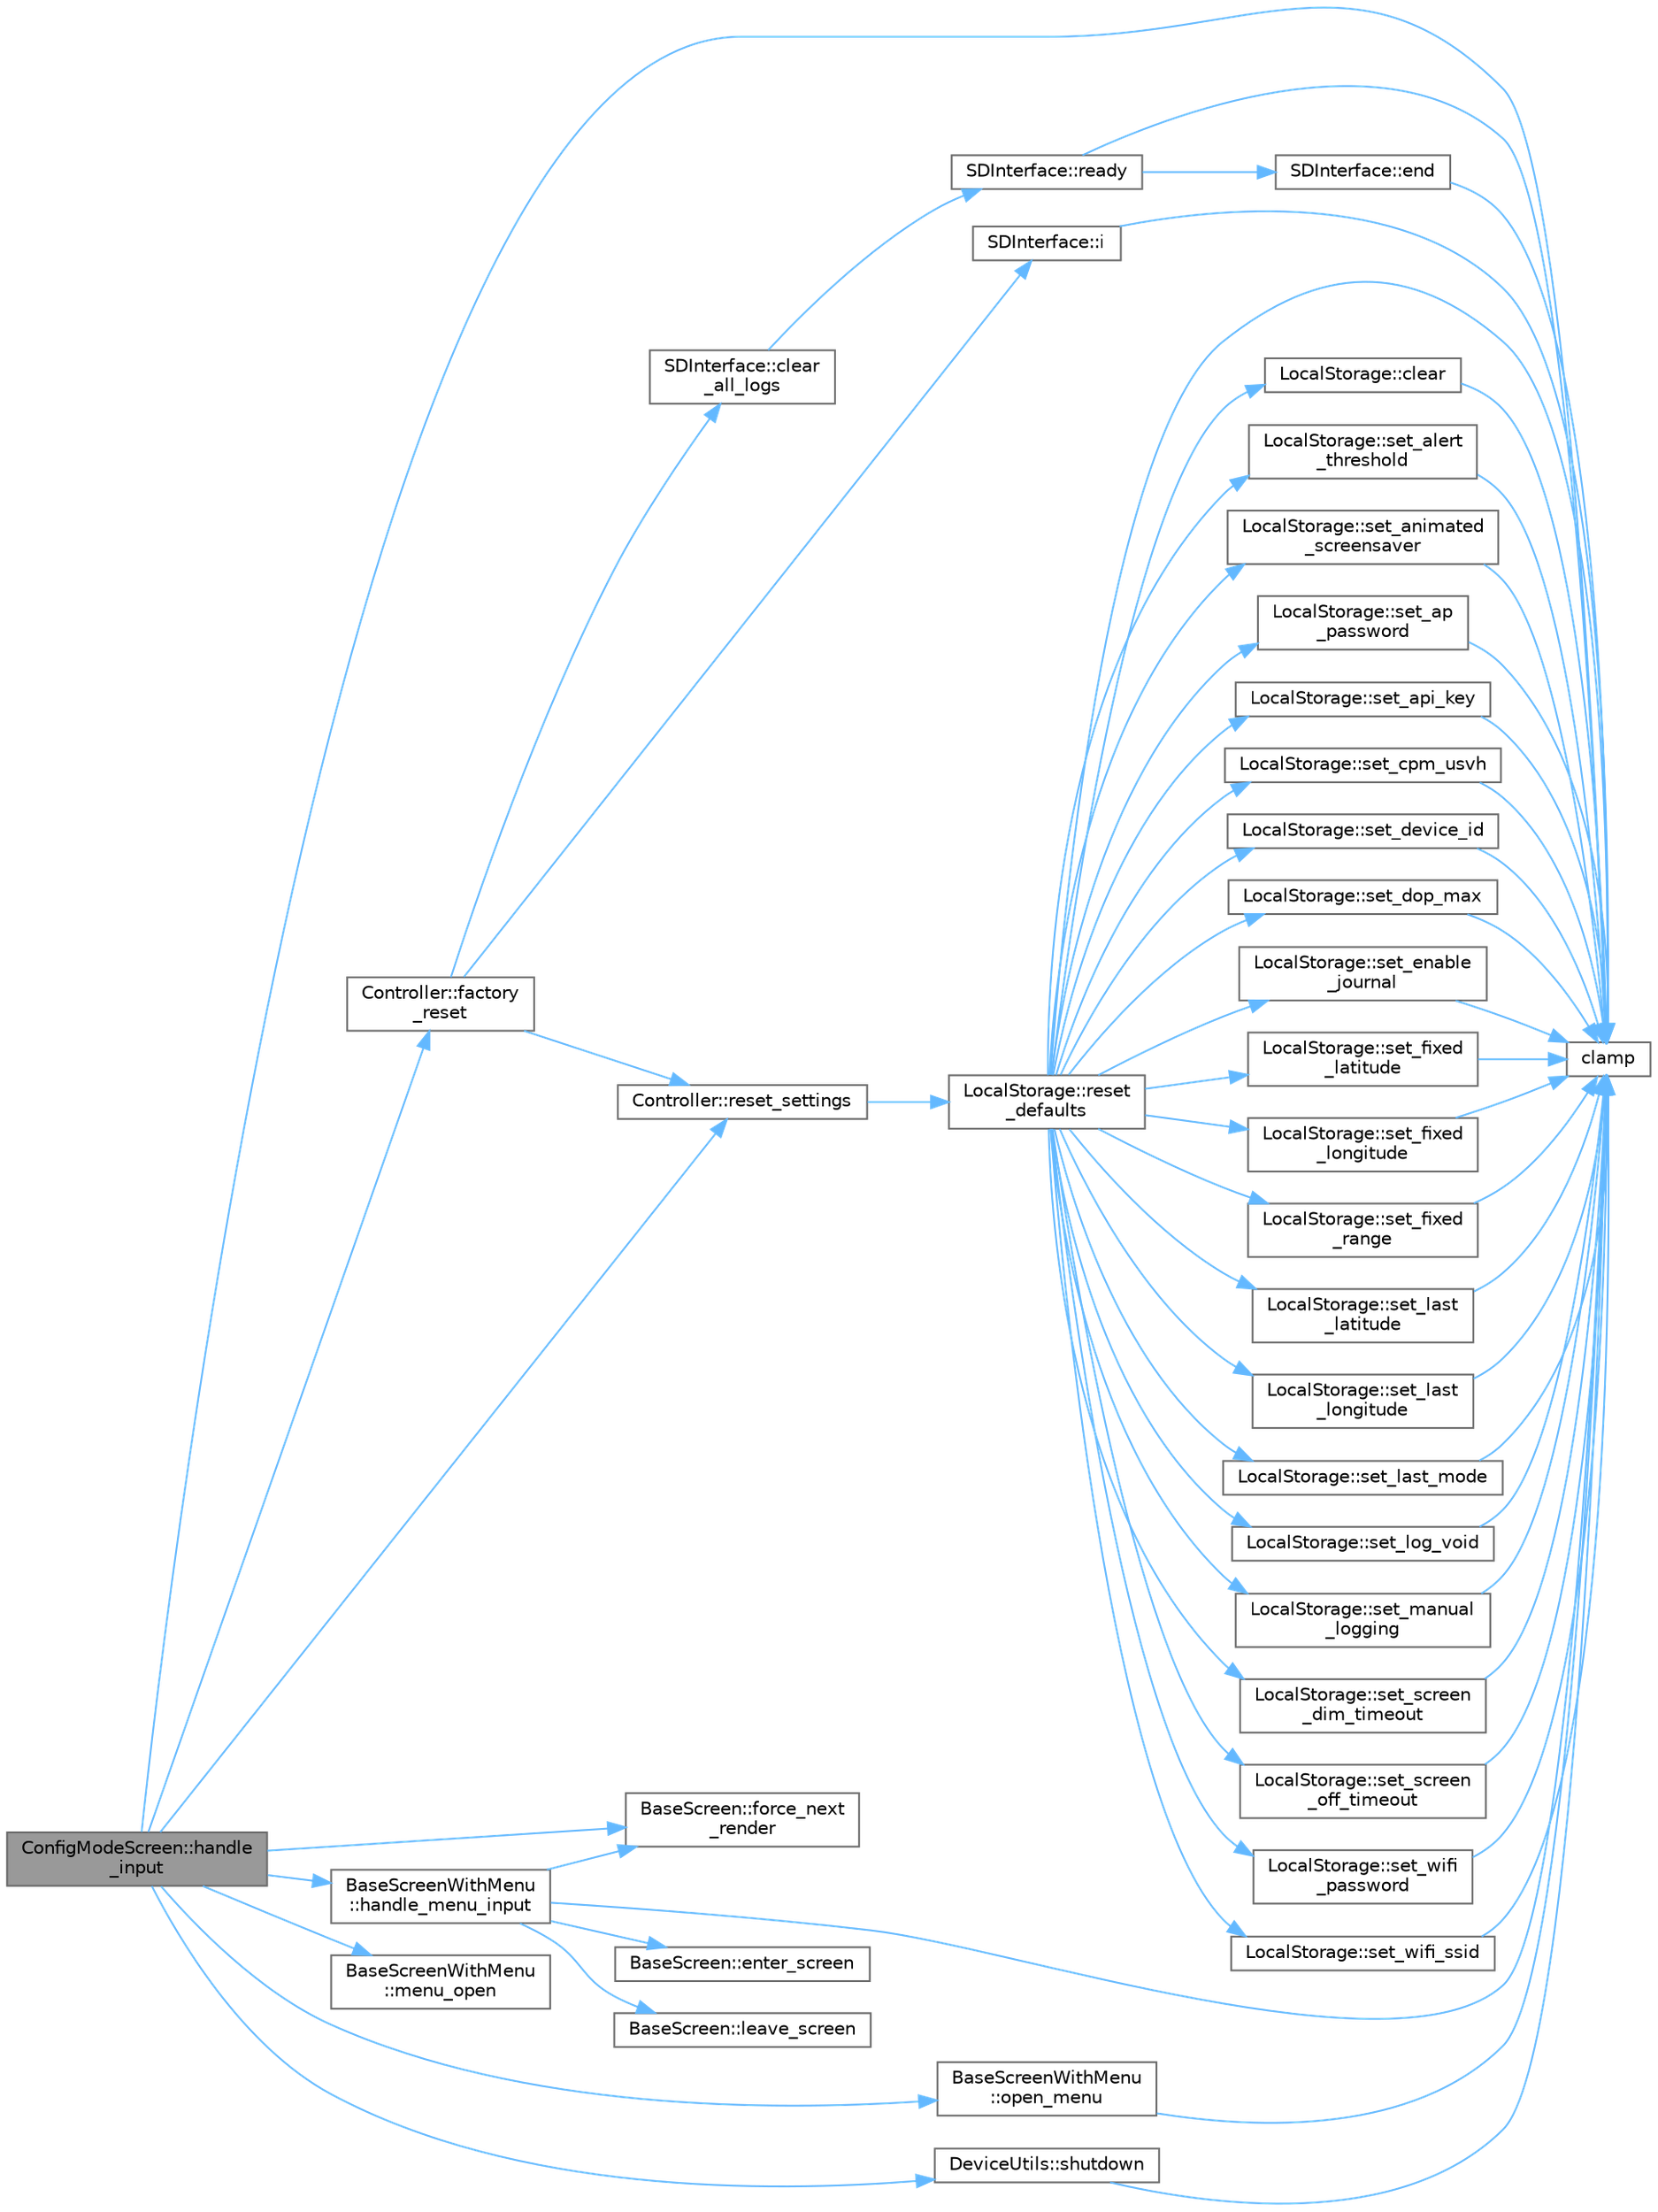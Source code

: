 digraph "ConfigModeScreen::handle_input"
{
 // LATEX_PDF_SIZE
  bgcolor="transparent";
  edge [fontname=Helvetica,fontsize=10,labelfontname=Helvetica,labelfontsize=10];
  node [fontname=Helvetica,fontsize=10,shape=box,height=0.2,width=0.4];
  rankdir="LR";
  Node1 [id="Node000001",label="ConfigModeScreen::handle\l_input",height=0.2,width=0.4,color="gray40", fillcolor="grey60", style="filled", fontcolor="black",tooltip=" "];
  Node1 -> Node2 [id="edge1_Node000001_Node000002",color="steelblue1",style="solid",tooltip=" "];
  Node2 [id="Node000002",label="clamp",height=0.2,width=0.4,color="grey40", fillcolor="white", style="filled",URL="$archive_2bgeigie__firmware__pio_2src_2configuration__server_8cpp.html#aed8613cf8a8e4ab677db757821414653",tooltip=" "];
  Node1 -> Node3 [id="edge2_Node000001_Node000003",color="steelblue1",style="solid",tooltip=" "];
  Node3 [id="Node000003",label="Controller::factory\l_reset",height=0.2,width=0.4,color="grey40", fillcolor="white", style="filled",URL="$class_controller.html#af1a46a7c8a34f04e6551a977580ede91",tooltip=" "];
  Node3 -> Node4 [id="edge3_Node000003_Node000004",color="steelblue1",style="solid",tooltip=" "];
  Node4 [id="Node000004",label="SDInterface::clear\l_all_logs",height=0.2,width=0.4,color="grey40", fillcolor="white", style="filled",URL="$class_s_d_interface.html#aa383b96a9103432407c022af1dc3d290",tooltip=" "];
  Node4 -> Node5 [id="edge4_Node000004_Node000005",color="steelblue1",style="solid",tooltip=" "];
  Node5 [id="Node000005",label="SDInterface::ready",height=0.2,width=0.4,color="grey40", fillcolor="white", style="filled",URL="$class_s_d_interface.html#a1bfbb7e34aa9616fd103ffc12c3c0fbe",tooltip=" "];
  Node5 -> Node2 [id="edge5_Node000005_Node000002",color="steelblue1",style="solid",tooltip=" "];
  Node5 -> Node6 [id="edge6_Node000005_Node000006",color="steelblue1",style="solid",tooltip=" "];
  Node6 [id="Node000006",label="SDInterface::end",height=0.2,width=0.4,color="grey40", fillcolor="white", style="filled",URL="$class_s_d_interface.html#a9975927e1e09aa528248b65aafd3f17a",tooltip=" "];
  Node6 -> Node2 [id="edge7_Node000006_Node000002",color="steelblue1",style="solid",tooltip=" "];
  Node3 -> Node7 [id="edge8_Node000003_Node000007",color="steelblue1",style="solid",tooltip=" "];
  Node7 [id="Node000007",label="SDInterface::i",height=0.2,width=0.4,color="grey40", fillcolor="white", style="filled",URL="$class_s_d_interface.html#a5b6c9815962e1ef35c816e116c84f15f",tooltip=" "];
  Node7 -> Node2 [id="edge9_Node000007_Node000002",color="steelblue1",style="solid",tooltip=" "];
  Node3 -> Node8 [id="edge10_Node000003_Node000008",color="steelblue1",style="solid",tooltip=" "];
  Node8 [id="Node000008",label="Controller::reset_settings",height=0.2,width=0.4,color="grey40", fillcolor="white", style="filled",URL="$class_controller.html#a1f2a8e25a98c49de20f09472fb8d5c16",tooltip=" "];
  Node8 -> Node9 [id="edge11_Node000008_Node000009",color="steelblue1",style="solid",tooltip=" "];
  Node9 [id="Node000009",label="LocalStorage::reset\l_defaults",height=0.2,width=0.4,color="grey40", fillcolor="white", style="filled",URL="$class_local_storage.html#a809d095a05789828cc50ee1a4d575844",tooltip=" "];
  Node9 -> Node2 [id="edge12_Node000009_Node000002",color="steelblue1",style="solid",tooltip=" "];
  Node9 -> Node10 [id="edge13_Node000009_Node000010",color="steelblue1",style="solid",tooltip=" "];
  Node10 [id="Node000010",label="LocalStorage::clear",height=0.2,width=0.4,color="grey40", fillcolor="white", style="filled",URL="$class_local_storage.html#abf645efa025a556a3188b42d5f5590fe",tooltip=" "];
  Node10 -> Node2 [id="edge14_Node000010_Node000002",color="steelblue1",style="solid",tooltip=" "];
  Node9 -> Node11 [id="edge15_Node000009_Node000011",color="steelblue1",style="solid",tooltip=" "];
  Node11 [id="Node000011",label="LocalStorage::set_alert\l_threshold",height=0.2,width=0.4,color="grey40", fillcolor="white", style="filled",URL="$class_local_storage.html#ada3971b867dbd9068048f22cc7e6988d",tooltip=" "];
  Node11 -> Node2 [id="edge16_Node000011_Node000002",color="steelblue1",style="solid",tooltip=" "];
  Node9 -> Node12 [id="edge17_Node000009_Node000012",color="steelblue1",style="solid",tooltip=" "];
  Node12 [id="Node000012",label="LocalStorage::set_animated\l_screensaver",height=0.2,width=0.4,color="grey40", fillcolor="white", style="filled",URL="$class_local_storage.html#a06b075138b2cc76a1959b98f74f3652e",tooltip=" "];
  Node12 -> Node2 [id="edge18_Node000012_Node000002",color="steelblue1",style="solid",tooltip=" "];
  Node9 -> Node13 [id="edge19_Node000009_Node000013",color="steelblue1",style="solid",tooltip=" "];
  Node13 [id="Node000013",label="LocalStorage::set_ap\l_password",height=0.2,width=0.4,color="grey40", fillcolor="white", style="filled",URL="$class_local_storage.html#a22ccb69bc387bdfeea837a8f5f1456e1",tooltip=" "];
  Node13 -> Node2 [id="edge20_Node000013_Node000002",color="steelblue1",style="solid",tooltip=" "];
  Node9 -> Node14 [id="edge21_Node000009_Node000014",color="steelblue1",style="solid",tooltip=" "];
  Node14 [id="Node000014",label="LocalStorage::set_api_key",height=0.2,width=0.4,color="grey40", fillcolor="white", style="filled",URL="$class_local_storage.html#a0c0380d90c7cd50702c203c00254cc7a",tooltip=" "];
  Node14 -> Node2 [id="edge22_Node000014_Node000002",color="steelblue1",style="solid",tooltip=" "];
  Node9 -> Node15 [id="edge23_Node000009_Node000015",color="steelblue1",style="solid",tooltip=" "];
  Node15 [id="Node000015",label="LocalStorage::set_cpm_usvh",height=0.2,width=0.4,color="grey40", fillcolor="white", style="filled",URL="$class_local_storage.html#a7dad93ca98e63001a64d86953f80f0ad",tooltip=" "];
  Node15 -> Node2 [id="edge24_Node000015_Node000002",color="steelblue1",style="solid",tooltip=" "];
  Node9 -> Node16 [id="edge25_Node000009_Node000016",color="steelblue1",style="solid",tooltip=" "];
  Node16 [id="Node000016",label="LocalStorage::set_device_id",height=0.2,width=0.4,color="grey40", fillcolor="white", style="filled",URL="$class_local_storage.html#a5b975387d77a0d68a0eae66ce9f265df",tooltip=" "];
  Node16 -> Node2 [id="edge26_Node000016_Node000002",color="steelblue1",style="solid",tooltip=" "];
  Node9 -> Node17 [id="edge27_Node000009_Node000017",color="steelblue1",style="solid",tooltip=" "];
  Node17 [id="Node000017",label="LocalStorage::set_dop_max",height=0.2,width=0.4,color="grey40", fillcolor="white", style="filled",URL="$class_local_storage.html#ac9c1a4f37dfc4be46315634fead4c7ff",tooltip=" "];
  Node17 -> Node2 [id="edge28_Node000017_Node000002",color="steelblue1",style="solid",tooltip=" "];
  Node9 -> Node18 [id="edge29_Node000009_Node000018",color="steelblue1",style="solid",tooltip=" "];
  Node18 [id="Node000018",label="LocalStorage::set_enable\l_journal",height=0.2,width=0.4,color="grey40", fillcolor="white", style="filled",URL="$class_local_storage.html#a57b94961a1114b683bf4783aa2006bea",tooltip=" "];
  Node18 -> Node2 [id="edge30_Node000018_Node000002",color="steelblue1",style="solid",tooltip=" "];
  Node9 -> Node19 [id="edge31_Node000009_Node000019",color="steelblue1",style="solid",tooltip=" "];
  Node19 [id="Node000019",label="LocalStorage::set_fixed\l_latitude",height=0.2,width=0.4,color="grey40", fillcolor="white", style="filled",URL="$class_local_storage.html#a85feeba95879976c5b32d0e31a1cb0c3",tooltip=" "];
  Node19 -> Node2 [id="edge32_Node000019_Node000002",color="steelblue1",style="solid",tooltip=" "];
  Node9 -> Node20 [id="edge33_Node000009_Node000020",color="steelblue1",style="solid",tooltip=" "];
  Node20 [id="Node000020",label="LocalStorage::set_fixed\l_longitude",height=0.2,width=0.4,color="grey40", fillcolor="white", style="filled",URL="$class_local_storage.html#aece6d66d88334ec1d56123af1e30beec",tooltip=" "];
  Node20 -> Node2 [id="edge34_Node000020_Node000002",color="steelblue1",style="solid",tooltip=" "];
  Node9 -> Node21 [id="edge35_Node000009_Node000021",color="steelblue1",style="solid",tooltip=" "];
  Node21 [id="Node000021",label="LocalStorage::set_fixed\l_range",height=0.2,width=0.4,color="grey40", fillcolor="white", style="filled",URL="$class_local_storage.html#a7ce10010f72eb996f1d6f3fa3315b87d",tooltip=" "];
  Node21 -> Node2 [id="edge36_Node000021_Node000002",color="steelblue1",style="solid",tooltip=" "];
  Node9 -> Node22 [id="edge37_Node000009_Node000022",color="steelblue1",style="solid",tooltip=" "];
  Node22 [id="Node000022",label="LocalStorage::set_last\l_latitude",height=0.2,width=0.4,color="grey40", fillcolor="white", style="filled",URL="$class_local_storage.html#a61222cf72160eb65fe14a84ee43052bb",tooltip=" "];
  Node22 -> Node2 [id="edge38_Node000022_Node000002",color="steelblue1",style="solid",tooltip=" "];
  Node9 -> Node23 [id="edge39_Node000009_Node000023",color="steelblue1",style="solid",tooltip=" "];
  Node23 [id="Node000023",label="LocalStorage::set_last\l_longitude",height=0.2,width=0.4,color="grey40", fillcolor="white", style="filled",URL="$class_local_storage.html#a30925c71296c99004645906c9dabfc9d",tooltip=" "];
  Node23 -> Node2 [id="edge40_Node000023_Node000002",color="steelblue1",style="solid",tooltip=" "];
  Node9 -> Node24 [id="edge41_Node000009_Node000024",color="steelblue1",style="solid",tooltip=" "];
  Node24 [id="Node000024",label="LocalStorage::set_last_mode",height=0.2,width=0.4,color="grey40", fillcolor="white", style="filled",URL="$class_local_storage.html#a496d17681c046860f06fb4b0b1f77359",tooltip=" "];
  Node24 -> Node2 [id="edge42_Node000024_Node000002",color="steelblue1",style="solid",tooltip=" "];
  Node9 -> Node25 [id="edge43_Node000009_Node000025",color="steelblue1",style="solid",tooltip=" "];
  Node25 [id="Node000025",label="LocalStorage::set_log_void",height=0.2,width=0.4,color="grey40", fillcolor="white", style="filled",URL="$class_local_storage.html#aa2262ee533051bc1d4d400f9576aadcc",tooltip=" "];
  Node25 -> Node2 [id="edge44_Node000025_Node000002",color="steelblue1",style="solid",tooltip=" "];
  Node9 -> Node26 [id="edge45_Node000009_Node000026",color="steelblue1",style="solid",tooltip=" "];
  Node26 [id="Node000026",label="LocalStorage::set_manual\l_logging",height=0.2,width=0.4,color="grey40", fillcolor="white", style="filled",URL="$class_local_storage.html#a481852bb1bfc9fd8e4f4ccde87b90fb5",tooltip=" "];
  Node26 -> Node2 [id="edge46_Node000026_Node000002",color="steelblue1",style="solid",tooltip=" "];
  Node9 -> Node27 [id="edge47_Node000009_Node000027",color="steelblue1",style="solid",tooltip=" "];
  Node27 [id="Node000027",label="LocalStorage::set_screen\l_dim_timeout",height=0.2,width=0.4,color="grey40", fillcolor="white", style="filled",URL="$class_local_storage.html#a246b493b3b4267e66de4e4a347b6d8b9",tooltip=" "];
  Node27 -> Node2 [id="edge48_Node000027_Node000002",color="steelblue1",style="solid",tooltip=" "];
  Node9 -> Node28 [id="edge49_Node000009_Node000028",color="steelblue1",style="solid",tooltip=" "];
  Node28 [id="Node000028",label="LocalStorage::set_screen\l_off_timeout",height=0.2,width=0.4,color="grey40", fillcolor="white", style="filled",URL="$class_local_storage.html#a3586222dbcd1a4c2bef4d14ef23b98c7",tooltip=" "];
  Node28 -> Node2 [id="edge50_Node000028_Node000002",color="steelblue1",style="solid",tooltip=" "];
  Node9 -> Node29 [id="edge51_Node000009_Node000029",color="steelblue1",style="solid",tooltip=" "];
  Node29 [id="Node000029",label="LocalStorage::set_wifi\l_password",height=0.2,width=0.4,color="grey40", fillcolor="white", style="filled",URL="$class_local_storage.html#a36a08d7042318aafd9a89e5e47d16218",tooltip=" "];
  Node29 -> Node2 [id="edge52_Node000029_Node000002",color="steelblue1",style="solid",tooltip=" "];
  Node9 -> Node30 [id="edge53_Node000009_Node000030",color="steelblue1",style="solid",tooltip=" "];
  Node30 [id="Node000030",label="LocalStorage::set_wifi_ssid",height=0.2,width=0.4,color="grey40", fillcolor="white", style="filled",URL="$class_local_storage.html#a89834da9be662b2881d56b78bc72035e",tooltip=" "];
  Node30 -> Node2 [id="edge54_Node000030_Node000002",color="steelblue1",style="solid",tooltip=" "];
  Node1 -> Node31 [id="edge55_Node000001_Node000031",color="steelblue1",style="solid",tooltip=" "];
  Node31 [id="Node000031",label="BaseScreen::force_next\l_render",height=0.2,width=0.4,color="grey40", fillcolor="white", style="filled",URL="$class_base_screen.html#a475d077e56c80429539f9c8a973752dd",tooltip=" "];
  Node1 -> Node32 [id="edge56_Node000001_Node000032",color="steelblue1",style="solid",tooltip=" "];
  Node32 [id="Node000032",label="BaseScreenWithMenu\l::handle_menu_input",height=0.2,width=0.4,color="grey40", fillcolor="white", style="filled",URL="$class_base_screen_with_menu.html#ad5a98a6810c71d60582197b4cec5bb5d",tooltip=" "];
  Node32 -> Node2 [id="edge57_Node000032_Node000002",color="steelblue1",style="solid",tooltip=" "];
  Node32 -> Node33 [id="edge58_Node000032_Node000033",color="steelblue1",style="solid",tooltip=" "];
  Node33 [id="Node000033",label="BaseScreen::enter_screen",height=0.2,width=0.4,color="grey40", fillcolor="white", style="filled",URL="$class_base_screen.html#a19944bf3ea67c81ccd2269fb16c9e2ea",tooltip=" "];
  Node32 -> Node31 [id="edge59_Node000032_Node000031",color="steelblue1",style="solid",tooltip=" "];
  Node32 -> Node34 [id="edge60_Node000032_Node000034",color="steelblue1",style="solid",tooltip=" "];
  Node34 [id="Node000034",label="BaseScreen::leave_screen",height=0.2,width=0.4,color="grey40", fillcolor="white", style="filled",URL="$class_base_screen.html#a39550ebc8de9c9324c5abde283eb52c1",tooltip=" "];
  Node1 -> Node35 [id="edge61_Node000001_Node000035",color="steelblue1",style="solid",tooltip=" "];
  Node35 [id="Node000035",label="BaseScreenWithMenu\l::menu_open",height=0.2,width=0.4,color="grey40", fillcolor="white", style="filled",URL="$class_base_screen_with_menu.html#ab66bf6129a48cb1012009a3fe21a00b8",tooltip=" "];
  Node1 -> Node36 [id="edge62_Node000001_Node000036",color="steelblue1",style="solid",tooltip=" "];
  Node36 [id="Node000036",label="BaseScreenWithMenu\l::open_menu",height=0.2,width=0.4,color="grey40", fillcolor="white", style="filled",URL="$class_base_screen_with_menu.html#a8f6be48185ed453fde17e48f372951b1",tooltip=" "];
  Node36 -> Node2 [id="edge63_Node000036_Node000002",color="steelblue1",style="solid",tooltip=" "];
  Node1 -> Node8 [id="edge64_Node000001_Node000008",color="steelblue1",style="solid",tooltip=" "];
  Node1 -> Node37 [id="edge65_Node000001_Node000037",color="steelblue1",style="solid",tooltip=" "];
  Node37 [id="Node000037",label="DeviceUtils::shutdown",height=0.2,width=0.4,color="grey40", fillcolor="white", style="filled",URL="$class_device_utils.html#af32ea5953b8187c07a39ff8b2247a216",tooltip=" "];
  Node37 -> Node2 [id="edge66_Node000037_Node000002",color="steelblue1",style="solid",tooltip=" "];
}
